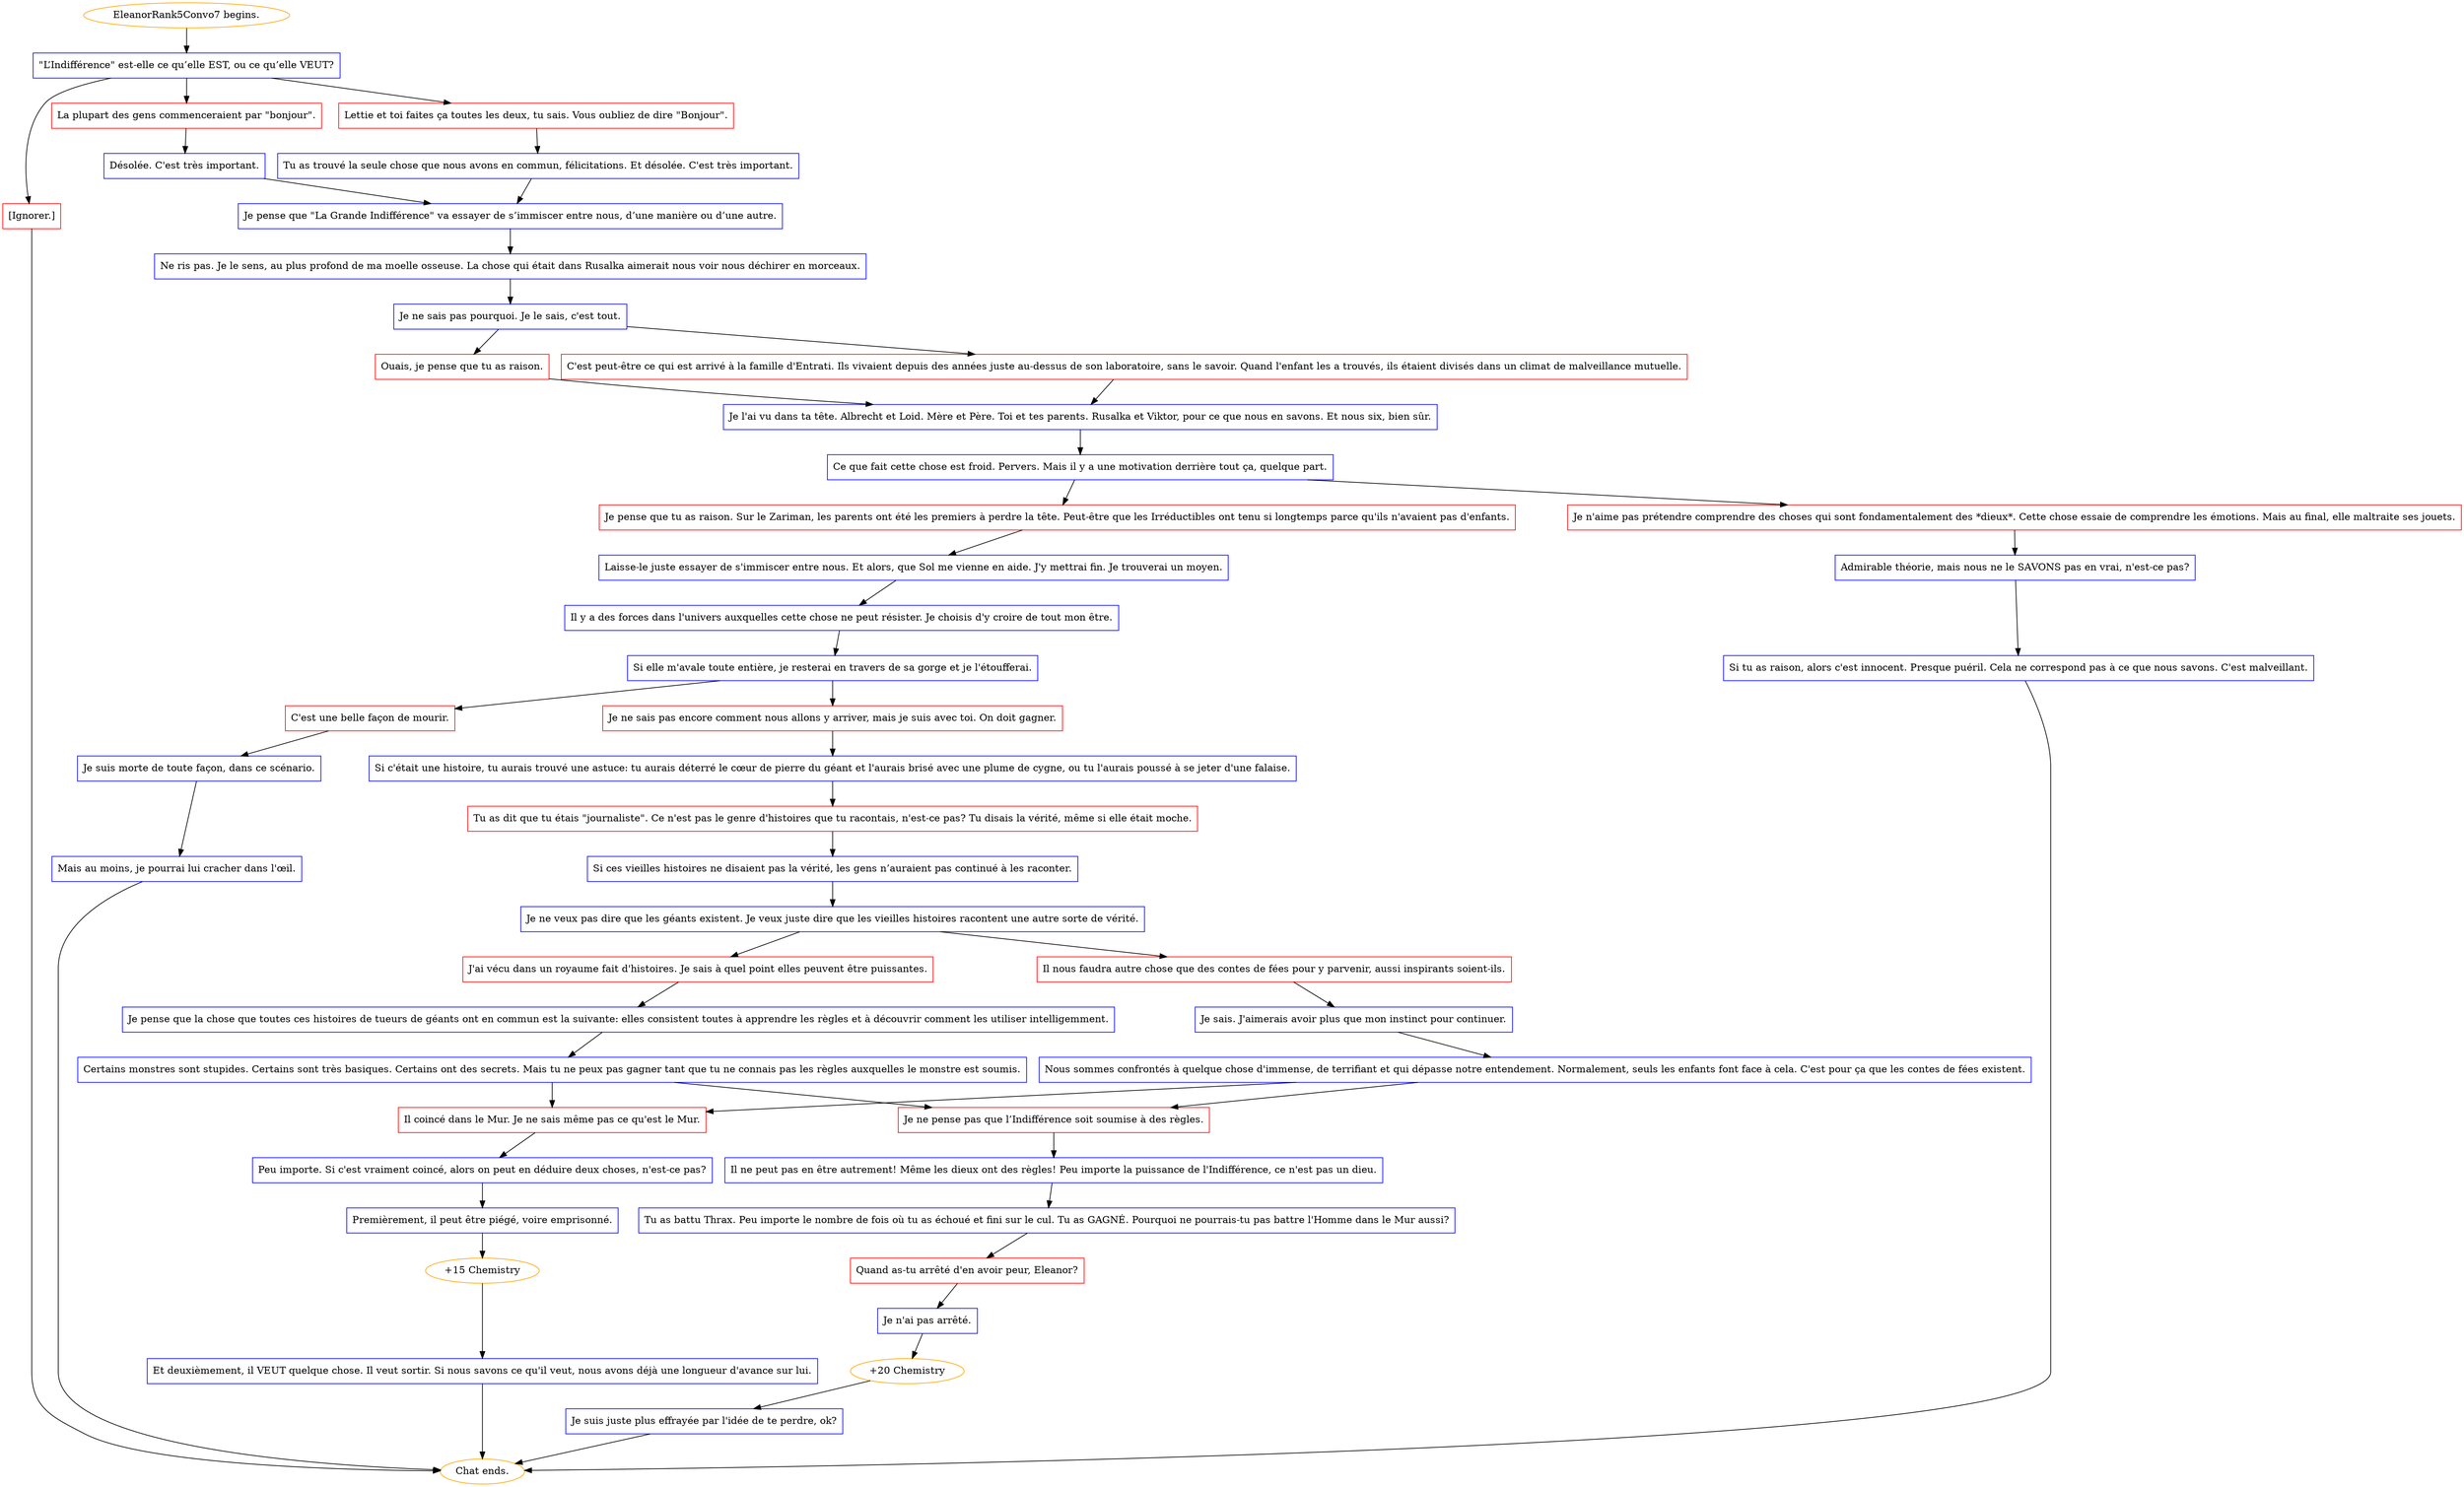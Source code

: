 digraph {
	"EleanorRank5Convo7 begins." [color=orange];
		"EleanorRank5Convo7 begins." -> j3307319429;
	j3307319429 [label="\"L’Indifférence\" est-elle ce qu’elle EST, ou ce qu’elle VEUT?",shape=box,color=blue];
		j3307319429 -> j3204770437;
		j3307319429 -> j940311184;
		j3307319429 -> j4177999804;
	j3204770437 [label="Lettie et toi faites ça toutes les deux, tu sais. Vous oubliez de dire \"Bonjour\".",shape=box,color=red];
		j3204770437 -> j170715535;
	j940311184 [label="La plupart des gens commenceraient par \"bonjour\".",shape=box,color=red];
		j940311184 -> j2069109961;
	j4177999804 [label="[Ignorer.]",shape=box,color=red];
		j4177999804 -> "Chat ends.";
	j170715535 [label="Tu as trouvé la seule chose que nous avons en commun, félicitations. Et désolée. C'est très important.",shape=box,color=blue];
		j170715535 -> j1345499812;
	j2069109961 [label="Désolée. C'est très important.",shape=box,color=blue];
		j2069109961 -> j1345499812;
	"Chat ends." [color=orange];
	j1345499812 [label="Je pense que \"La Grande Indifférence\" va essayer de s’immiscer entre nous, d’une manière ou d’une autre.",shape=box,color=blue];
		j1345499812 -> j4257592091;
	j4257592091 [label="Ne ris pas. Je le sens, au plus profond de ma moelle osseuse. La chose qui était dans Rusalka aimerait nous voir nous déchirer en morceaux.",shape=box,color=blue];
		j4257592091 -> j2041126919;
	j2041126919 [label="Je ne sais pas pourquoi. Je le sais, c'est tout.",shape=box,color=blue];
		j2041126919 -> j2365448906;
		j2041126919 -> j2775219722;
	j2365448906 [label="Ouais, je pense que tu as raison.",shape=box,color=red];
		j2365448906 -> j838420981;
	j2775219722 [label="C'est peut-être ce qui est arrivé à la famille d'Entrati. Ils vivaient depuis des années juste au-dessus de son laboratoire, sans le savoir. Quand l'enfant les a trouvés, ils étaient divisés dans un climat de malveillance mutuelle.",shape=box,color=red];
		j2775219722 -> j838420981;
	j838420981 [label="Je l'ai vu dans ta tête. Albrecht et Loid. Mère et Père. Toi et tes parents. Rusalka et Viktor, pour ce que nous en savons. Et nous six, bien sûr.",shape=box,color=blue];
		j838420981 -> j3189203343;
	j3189203343 [label="Ce que fait cette chose est froid. Pervers. Mais il y a une motivation derrière tout ça, quelque part.",shape=box,color=blue];
		j3189203343 -> j724274930;
		j3189203343 -> j577350410;
	j724274930 [label="Je pense que tu as raison. Sur le Zariman, les parents ont été les premiers à perdre la tête. Peut-être que les Irréductibles ont tenu si longtemps parce qu'ils n'avaient pas d'enfants.",shape=box,color=red];
		j724274930 -> j3632049938;
	j577350410 [label="Je n'aime pas prétendre comprendre des choses qui sont fondamentalement des *dieux*. Cette chose essaie de comprendre les émotions. Mais au final, elle maltraite ses jouets.",shape=box,color=red];
		j577350410 -> j2975120370;
	j3632049938 [label="Laisse-le juste essayer de s'immiscer entre nous. Et alors, que Sol me vienne en aide. J'y mettrai fin. Je trouverai un moyen.",shape=box,color=blue];
		j3632049938 -> j2538697586;
	j2975120370 [label="Admirable théorie, mais nous ne le SAVONS pas en vrai, n'est-ce pas?",shape=box,color=blue];
		j2975120370 -> j3434698383;
	j2538697586 [label="Il y a des forces dans l'univers auxquelles cette chose ne peut résister. Je choisis d'y croire de tout mon être.",shape=box,color=blue];
		j2538697586 -> j2673341043;
	j3434698383 [label="Si tu as raison, alors c'est innocent. Presque puéril. Cela ne correspond pas à ce que nous savons. C'est malveillant.",shape=box,color=blue];
		j3434698383 -> "Chat ends.";
	j2673341043 [label="Si elle m'avale toute entière, je resterai en travers de sa gorge et je l'étoufferai.",shape=box,color=blue];
		j2673341043 -> j1284670335;
		j2673341043 -> j4079840715;
	j1284670335 [label="C'est une belle façon de mourir.",shape=box,color=red];
		j1284670335 -> j3382994915;
	j4079840715 [label="Je ne sais pas encore comment nous allons y arriver, mais je suis avec toi. On doit gagner.",shape=box,color=red];
		j4079840715 -> j1681118296;
	j3382994915 [label="Je suis morte de toute façon, dans ce scénario.",shape=box,color=blue];
		j3382994915 -> j1528969856;
	j1681118296 [label="Si c'était une histoire, tu aurais trouvé une astuce: tu aurais déterré le cœur de pierre du géant et l'aurais brisé avec une plume de cygne, ou tu l'aurais poussé à se jeter d'une falaise.",shape=box,color=blue];
		j1681118296 -> j2586285453;
	j1528969856 [label="Mais au moins, je pourrai lui cracher dans l'œil.",shape=box,color=blue];
		j1528969856 -> "Chat ends.";
	j2586285453 [label="Tu as dit que tu étais \"journaliste\". Ce n'est pas le genre d'histoires que tu racontais, n'est-ce pas? Tu disais la vérité, même si elle était moche.",shape=box,color=red];
		j2586285453 -> j3587423421;
	j3587423421 [label="Si ces vieilles histoires ne disaient pas la vérité, les gens n’auraient pas continué à les raconter.",shape=box,color=blue];
		j3587423421 -> j1447465287;
	j1447465287 [label="Je ne veux pas dire que les géants existent. Je veux juste dire que les vieilles histoires racontent une autre sorte de vérité.",shape=box,color=blue];
		j1447465287 -> j1208230433;
		j1447465287 -> j2503369236;
	j1208230433 [label="Il nous faudra autre chose que des contes de fées pour y parvenir, aussi inspirants soient-ils.",shape=box,color=red];
		j1208230433 -> j2350655550;
	j2503369236 [label="J'ai vécu dans un royaume fait d'histoires. Je sais à quel point elles peuvent être puissantes.",shape=box,color=red];
		j2503369236 -> j2347275574;
	j2350655550 [label="Je sais. J'aimerais avoir plus que mon instinct pour continuer.",shape=box,color=blue];
		j2350655550 -> j2452873184;
	j2347275574 [label="Je pense que la chose que toutes ces histoires de tueurs de géants ont en commun est la suivante: elles consistent toutes à apprendre les règles et à découvrir comment les utiliser intelligemment.",shape=box,color=blue];
		j2347275574 -> j3703102593;
	j2452873184 [label="Nous sommes confrontés à quelque chose d'immense, de terrifiant et qui dépasse notre entendement. Normalement, seuls les enfants font face à cela. C'est pour ça que les contes de fées existent.",shape=box,color=blue];
		j2452873184 -> j3123400450;
		j2452873184 -> j725342011;
	j3703102593 [label="Certains monstres sont stupides. Certains sont très basiques. Certains ont des secrets. Mais tu ne peux pas gagner tant que tu ne connais pas les règles auxquelles le monstre est soumis.",shape=box,color=blue];
		j3703102593 -> j3123400450;
		j3703102593 -> j725342011;
	j3123400450 [label="Il coincé dans le Mur. Je ne sais même pas ce qu'est le Mur.",shape=box,color=red];
		j3123400450 -> j3826655841;
	j725342011 [label="Je ne pense pas que l’Indifférence soit soumise à des règles.",shape=box,color=red];
		j725342011 -> j1138553650;
	j3826655841 [label="Peu importe. Si c'est vraiment coincé, alors on peut en déduire deux choses, n'est-ce pas?",shape=box,color=blue];
		j3826655841 -> j2430466669;
	j1138553650 [label="Il ne peut pas en être autrement! Même les dieux ont des règles! Peu importe la puissance de l'Indifférence, ce n'est pas un dieu.",shape=box,color=blue];
		j1138553650 -> j3602880303;
	j2430466669 [label="Premièrement, il peut être piégé, voire emprisonné.",shape=box,color=blue];
		j2430466669 -> j812402673;
	j3602880303 [label="Tu as battu Thrax. Peu importe le nombre de fois où tu as échoué et fini sur le cul. Tu as GAGNÉ. Pourquoi ne pourrais-tu pas battre l'Homme dans le Mur aussi?",shape=box,color=blue];
		j3602880303 -> j876484309;
	j812402673 [label="+15 Chemistry",color=orange];
		j812402673 -> j500311446;
	j876484309 [label="Quand as-tu arrêté d'en avoir peur, Eleanor?",shape=box,color=red];
		j876484309 -> j2280836201;
	j500311446 [label="Et deuxièmement, il VEUT quelque chose. Il veut sortir. Si nous savons ce qu'il veut, nous avons déjà une longueur d'avance sur lui.",shape=box,color=blue];
		j500311446 -> "Chat ends.";
	j2280836201 [label="Je n'ai pas arrêté.",shape=box,color=blue];
		j2280836201 -> j893563986;
	j893563986 [label="+20 Chemistry",color=orange];
		j893563986 -> j910915554;
	j910915554 [label="Je suis juste plus effrayée par l'idée de te perdre, ok?",shape=box,color=blue];
		j910915554 -> "Chat ends.";
}